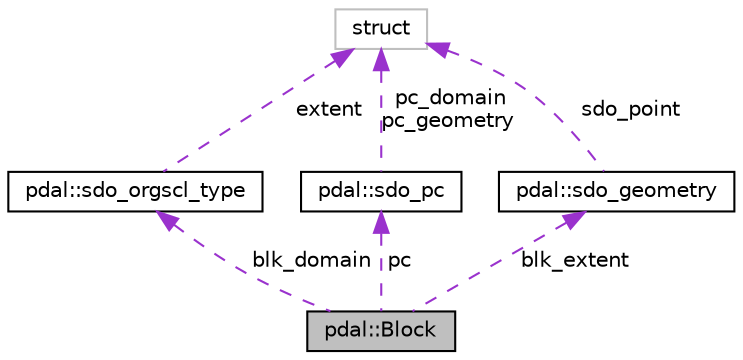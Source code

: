 digraph "pdal::Block"
{
  edge [fontname="Helvetica",fontsize="10",labelfontname="Helvetica",labelfontsize="10"];
  node [fontname="Helvetica",fontsize="10",shape=record];
  Node1 [label="pdal::Block",height=0.2,width=0.4,color="black", fillcolor="grey75", style="filled", fontcolor="black"];
  Node2 -> Node1 [dir="back",color="darkorchid3",fontsize="10",style="dashed",label=" blk_domain" ,fontname="Helvetica"];
  Node2 [label="pdal::sdo_orgscl_type",height=0.2,width=0.4,color="black", fillcolor="white", style="filled",URL="$namespacepdal.html#structpdal_1_1sdo__orgscl__type"];
  Node3 -> Node2 [dir="back",color="darkorchid3",fontsize="10",style="dashed",label=" extent" ,fontname="Helvetica"];
  Node3 [label="struct",height=0.2,width=0.4,color="grey75", fillcolor="white", style="filled"];
  Node4 -> Node1 [dir="back",color="darkorchid3",fontsize="10",style="dashed",label=" pc" ,fontname="Helvetica"];
  Node4 [label="pdal::sdo_pc",height=0.2,width=0.4,color="black", fillcolor="white", style="filled",URL="$namespacepdal.html#structpdal_1_1sdo__pc"];
  Node3 -> Node4 [dir="back",color="darkorchid3",fontsize="10",style="dashed",label=" pc_domain\npc_geometry" ,fontname="Helvetica"];
  Node5 -> Node1 [dir="back",color="darkorchid3",fontsize="10",style="dashed",label=" blk_extent" ,fontname="Helvetica"];
  Node5 [label="pdal::sdo_geometry",height=0.2,width=0.4,color="black", fillcolor="white", style="filled",URL="$namespacepdal.html#structpdal_1_1sdo__geometry"];
  Node3 -> Node5 [dir="back",color="darkorchid3",fontsize="10",style="dashed",label=" sdo_point" ,fontname="Helvetica"];
}

